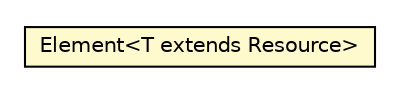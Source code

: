 #!/usr/local/bin/dot
#
# Class diagram 
# Generated by UMLGraph version R5_6-24-gf6e263 (http://www.umlgraph.org/)
#

digraph G {
	edge [fontname="Helvetica",fontsize=10,labelfontname="Helvetica",labelfontsize=10];
	node [fontname="Helvetica",fontsize=10,shape=plaintext];
	nodesep=0.25;
	ranksep=0.5;
	// org.universAAL.middleware.bus.junit.ManifestTestCase.Element<T extends org.universAAL.middleware.rdf.Resource>
	c5466151 [label=<<table title="org.universAAL.middleware.bus.junit.ManifestTestCase.Element" border="0" cellborder="1" cellspacing="0" cellpadding="2" port="p" bgcolor="lemonChiffon" href="./ManifestTestCase.Element.html">
		<tr><td><table border="0" cellspacing="0" cellpadding="1">
<tr><td align="center" balign="center"> Element&lt;T extends Resource&gt; </td></tr>
		</table></td></tr>
		</table>>, URL="./ManifestTestCase.Element.html", fontname="Helvetica", fontcolor="black", fontsize=10.0];
}

